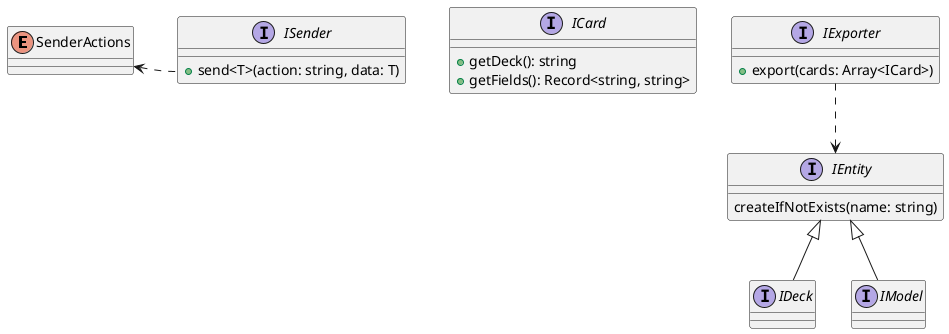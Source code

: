 @startuml

enum SenderActions {}

interface ISender {
  + send<T>(action: string, data: T)
}

SenderActions <.right. ISender::send

interface ICard {
  + getDeck(): string
  + getFields(): Record<string, string>
}

interface IEntity {
  createIfNotExists(name: string)
}

interface IDeck extends IEntity {
}

interface IModel extends IEntity {
}

interface IExporter {
  + export(cards: Array<ICard>)
}

IExporter ..> IEntity

@enduml